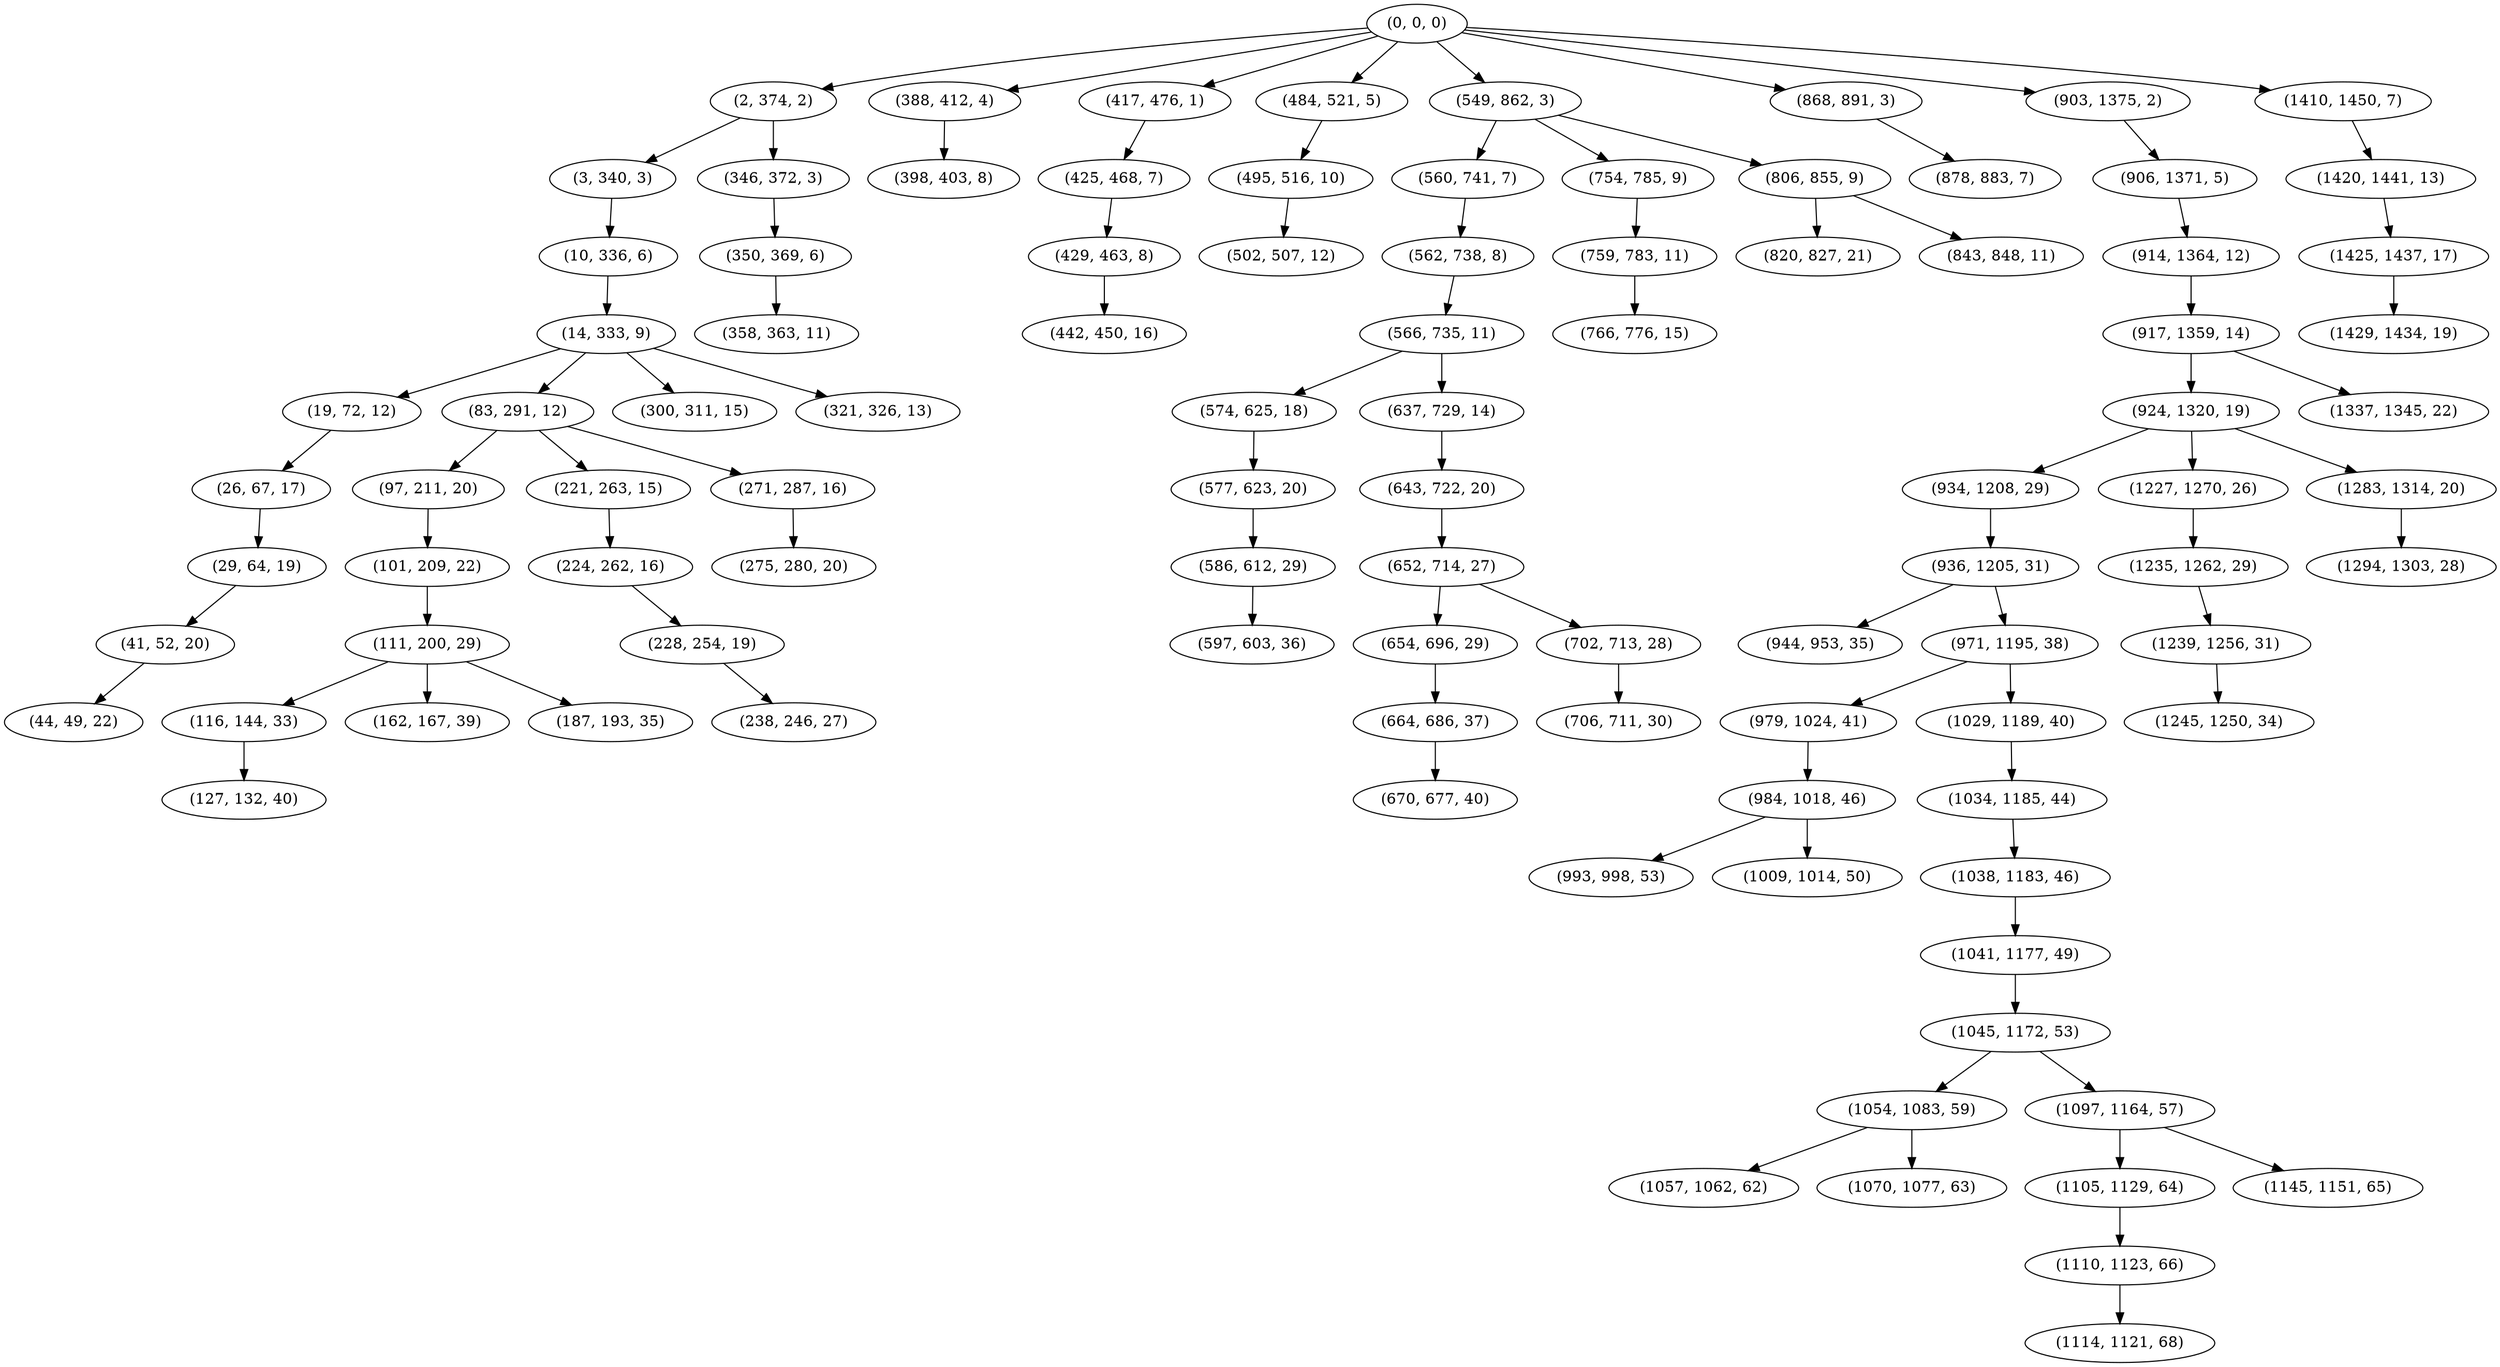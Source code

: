 digraph tree {
    "(0, 0, 0)";
    "(2, 374, 2)";
    "(3, 340, 3)";
    "(10, 336, 6)";
    "(14, 333, 9)";
    "(19, 72, 12)";
    "(26, 67, 17)";
    "(29, 64, 19)";
    "(41, 52, 20)";
    "(44, 49, 22)";
    "(83, 291, 12)";
    "(97, 211, 20)";
    "(101, 209, 22)";
    "(111, 200, 29)";
    "(116, 144, 33)";
    "(127, 132, 40)";
    "(162, 167, 39)";
    "(187, 193, 35)";
    "(221, 263, 15)";
    "(224, 262, 16)";
    "(228, 254, 19)";
    "(238, 246, 27)";
    "(271, 287, 16)";
    "(275, 280, 20)";
    "(300, 311, 15)";
    "(321, 326, 13)";
    "(346, 372, 3)";
    "(350, 369, 6)";
    "(358, 363, 11)";
    "(388, 412, 4)";
    "(398, 403, 8)";
    "(417, 476, 1)";
    "(425, 468, 7)";
    "(429, 463, 8)";
    "(442, 450, 16)";
    "(484, 521, 5)";
    "(495, 516, 10)";
    "(502, 507, 12)";
    "(549, 862, 3)";
    "(560, 741, 7)";
    "(562, 738, 8)";
    "(566, 735, 11)";
    "(574, 625, 18)";
    "(577, 623, 20)";
    "(586, 612, 29)";
    "(597, 603, 36)";
    "(637, 729, 14)";
    "(643, 722, 20)";
    "(652, 714, 27)";
    "(654, 696, 29)";
    "(664, 686, 37)";
    "(670, 677, 40)";
    "(702, 713, 28)";
    "(706, 711, 30)";
    "(754, 785, 9)";
    "(759, 783, 11)";
    "(766, 776, 15)";
    "(806, 855, 9)";
    "(820, 827, 21)";
    "(843, 848, 11)";
    "(868, 891, 3)";
    "(878, 883, 7)";
    "(903, 1375, 2)";
    "(906, 1371, 5)";
    "(914, 1364, 12)";
    "(917, 1359, 14)";
    "(924, 1320, 19)";
    "(934, 1208, 29)";
    "(936, 1205, 31)";
    "(944, 953, 35)";
    "(971, 1195, 38)";
    "(979, 1024, 41)";
    "(984, 1018, 46)";
    "(993, 998, 53)";
    "(1009, 1014, 50)";
    "(1029, 1189, 40)";
    "(1034, 1185, 44)";
    "(1038, 1183, 46)";
    "(1041, 1177, 49)";
    "(1045, 1172, 53)";
    "(1054, 1083, 59)";
    "(1057, 1062, 62)";
    "(1070, 1077, 63)";
    "(1097, 1164, 57)";
    "(1105, 1129, 64)";
    "(1110, 1123, 66)";
    "(1114, 1121, 68)";
    "(1145, 1151, 65)";
    "(1227, 1270, 26)";
    "(1235, 1262, 29)";
    "(1239, 1256, 31)";
    "(1245, 1250, 34)";
    "(1283, 1314, 20)";
    "(1294, 1303, 28)";
    "(1337, 1345, 22)";
    "(1410, 1450, 7)";
    "(1420, 1441, 13)";
    "(1425, 1437, 17)";
    "(1429, 1434, 19)";
    "(0, 0, 0)" -> "(2, 374, 2)";
    "(0, 0, 0)" -> "(388, 412, 4)";
    "(0, 0, 0)" -> "(417, 476, 1)";
    "(0, 0, 0)" -> "(484, 521, 5)";
    "(0, 0, 0)" -> "(549, 862, 3)";
    "(0, 0, 0)" -> "(868, 891, 3)";
    "(0, 0, 0)" -> "(903, 1375, 2)";
    "(0, 0, 0)" -> "(1410, 1450, 7)";
    "(2, 374, 2)" -> "(3, 340, 3)";
    "(2, 374, 2)" -> "(346, 372, 3)";
    "(3, 340, 3)" -> "(10, 336, 6)";
    "(10, 336, 6)" -> "(14, 333, 9)";
    "(14, 333, 9)" -> "(19, 72, 12)";
    "(14, 333, 9)" -> "(83, 291, 12)";
    "(14, 333, 9)" -> "(300, 311, 15)";
    "(14, 333, 9)" -> "(321, 326, 13)";
    "(19, 72, 12)" -> "(26, 67, 17)";
    "(26, 67, 17)" -> "(29, 64, 19)";
    "(29, 64, 19)" -> "(41, 52, 20)";
    "(41, 52, 20)" -> "(44, 49, 22)";
    "(83, 291, 12)" -> "(97, 211, 20)";
    "(83, 291, 12)" -> "(221, 263, 15)";
    "(83, 291, 12)" -> "(271, 287, 16)";
    "(97, 211, 20)" -> "(101, 209, 22)";
    "(101, 209, 22)" -> "(111, 200, 29)";
    "(111, 200, 29)" -> "(116, 144, 33)";
    "(111, 200, 29)" -> "(162, 167, 39)";
    "(111, 200, 29)" -> "(187, 193, 35)";
    "(116, 144, 33)" -> "(127, 132, 40)";
    "(221, 263, 15)" -> "(224, 262, 16)";
    "(224, 262, 16)" -> "(228, 254, 19)";
    "(228, 254, 19)" -> "(238, 246, 27)";
    "(271, 287, 16)" -> "(275, 280, 20)";
    "(346, 372, 3)" -> "(350, 369, 6)";
    "(350, 369, 6)" -> "(358, 363, 11)";
    "(388, 412, 4)" -> "(398, 403, 8)";
    "(417, 476, 1)" -> "(425, 468, 7)";
    "(425, 468, 7)" -> "(429, 463, 8)";
    "(429, 463, 8)" -> "(442, 450, 16)";
    "(484, 521, 5)" -> "(495, 516, 10)";
    "(495, 516, 10)" -> "(502, 507, 12)";
    "(549, 862, 3)" -> "(560, 741, 7)";
    "(549, 862, 3)" -> "(754, 785, 9)";
    "(549, 862, 3)" -> "(806, 855, 9)";
    "(560, 741, 7)" -> "(562, 738, 8)";
    "(562, 738, 8)" -> "(566, 735, 11)";
    "(566, 735, 11)" -> "(574, 625, 18)";
    "(566, 735, 11)" -> "(637, 729, 14)";
    "(574, 625, 18)" -> "(577, 623, 20)";
    "(577, 623, 20)" -> "(586, 612, 29)";
    "(586, 612, 29)" -> "(597, 603, 36)";
    "(637, 729, 14)" -> "(643, 722, 20)";
    "(643, 722, 20)" -> "(652, 714, 27)";
    "(652, 714, 27)" -> "(654, 696, 29)";
    "(652, 714, 27)" -> "(702, 713, 28)";
    "(654, 696, 29)" -> "(664, 686, 37)";
    "(664, 686, 37)" -> "(670, 677, 40)";
    "(702, 713, 28)" -> "(706, 711, 30)";
    "(754, 785, 9)" -> "(759, 783, 11)";
    "(759, 783, 11)" -> "(766, 776, 15)";
    "(806, 855, 9)" -> "(820, 827, 21)";
    "(806, 855, 9)" -> "(843, 848, 11)";
    "(868, 891, 3)" -> "(878, 883, 7)";
    "(903, 1375, 2)" -> "(906, 1371, 5)";
    "(906, 1371, 5)" -> "(914, 1364, 12)";
    "(914, 1364, 12)" -> "(917, 1359, 14)";
    "(917, 1359, 14)" -> "(924, 1320, 19)";
    "(917, 1359, 14)" -> "(1337, 1345, 22)";
    "(924, 1320, 19)" -> "(934, 1208, 29)";
    "(924, 1320, 19)" -> "(1227, 1270, 26)";
    "(924, 1320, 19)" -> "(1283, 1314, 20)";
    "(934, 1208, 29)" -> "(936, 1205, 31)";
    "(936, 1205, 31)" -> "(944, 953, 35)";
    "(936, 1205, 31)" -> "(971, 1195, 38)";
    "(971, 1195, 38)" -> "(979, 1024, 41)";
    "(971, 1195, 38)" -> "(1029, 1189, 40)";
    "(979, 1024, 41)" -> "(984, 1018, 46)";
    "(984, 1018, 46)" -> "(993, 998, 53)";
    "(984, 1018, 46)" -> "(1009, 1014, 50)";
    "(1029, 1189, 40)" -> "(1034, 1185, 44)";
    "(1034, 1185, 44)" -> "(1038, 1183, 46)";
    "(1038, 1183, 46)" -> "(1041, 1177, 49)";
    "(1041, 1177, 49)" -> "(1045, 1172, 53)";
    "(1045, 1172, 53)" -> "(1054, 1083, 59)";
    "(1045, 1172, 53)" -> "(1097, 1164, 57)";
    "(1054, 1083, 59)" -> "(1057, 1062, 62)";
    "(1054, 1083, 59)" -> "(1070, 1077, 63)";
    "(1097, 1164, 57)" -> "(1105, 1129, 64)";
    "(1097, 1164, 57)" -> "(1145, 1151, 65)";
    "(1105, 1129, 64)" -> "(1110, 1123, 66)";
    "(1110, 1123, 66)" -> "(1114, 1121, 68)";
    "(1227, 1270, 26)" -> "(1235, 1262, 29)";
    "(1235, 1262, 29)" -> "(1239, 1256, 31)";
    "(1239, 1256, 31)" -> "(1245, 1250, 34)";
    "(1283, 1314, 20)" -> "(1294, 1303, 28)";
    "(1410, 1450, 7)" -> "(1420, 1441, 13)";
    "(1420, 1441, 13)" -> "(1425, 1437, 17)";
    "(1425, 1437, 17)" -> "(1429, 1434, 19)";
}
